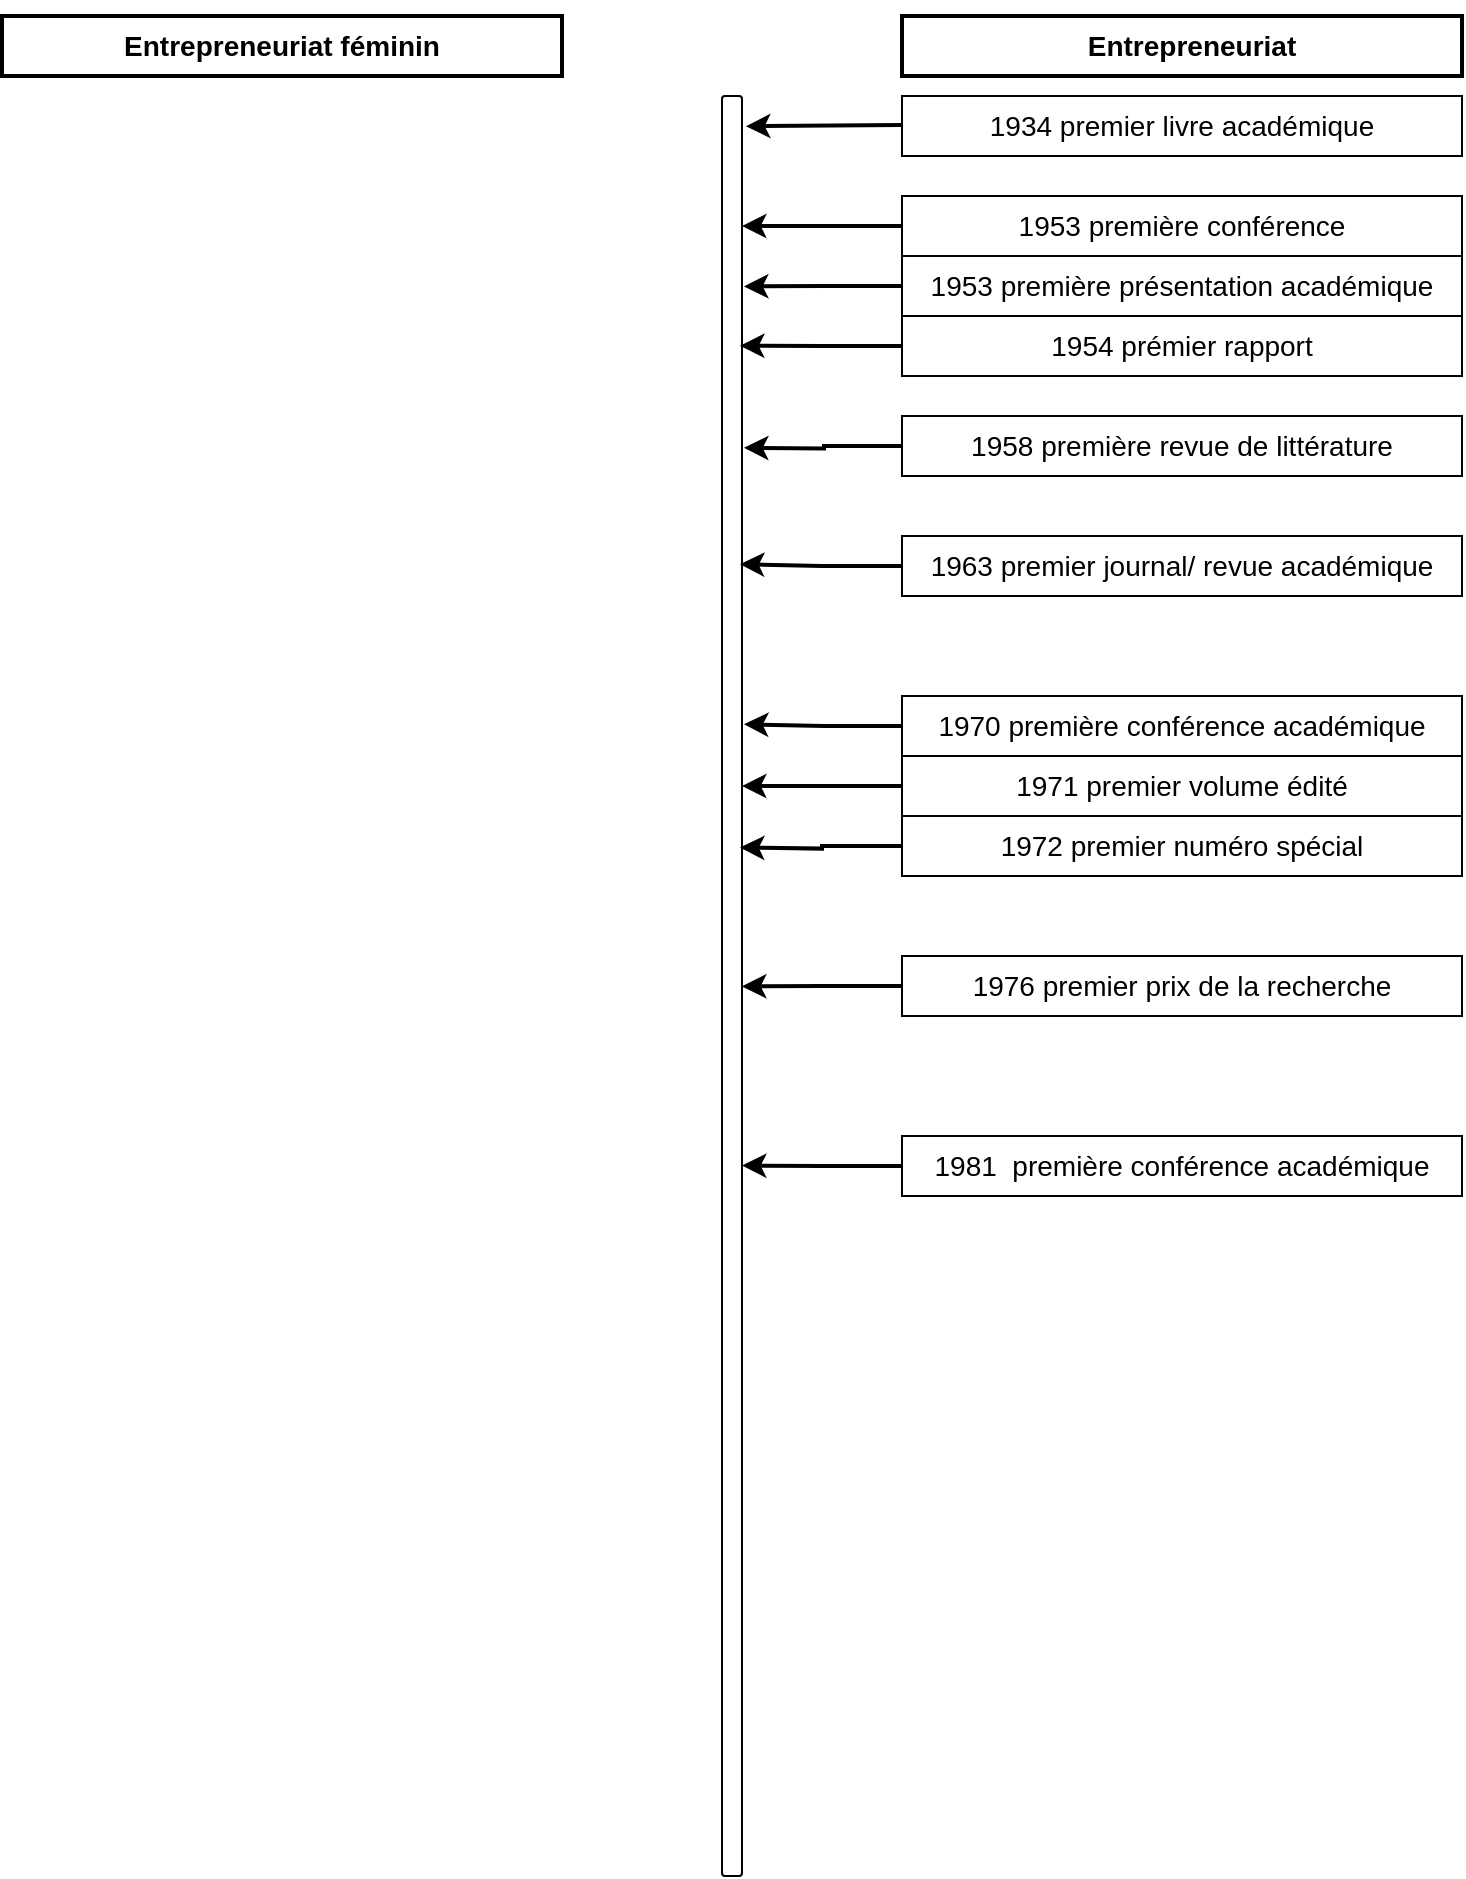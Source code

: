 <mxfile version="20.8.16" type="github">
  <diagram name="Page-1" id="kxPQBd4SaF__wtYdb1RR">
    <mxGraphModel dx="880" dy="484" grid="1" gridSize="10" guides="1" tooltips="1" connect="1" arrows="1" fold="1" page="1" pageScale="1" pageWidth="827" pageHeight="1169" math="0" shadow="0">
      <root>
        <mxCell id="0" />
        <mxCell id="1" parent="0" />
        <mxCell id="5SdZK2xEEZFwPjjDHowP-1" value="&lt;p align=&quot;center&quot; class=&quot;MsoNormal&quot; style=&quot;font-size: 14px;&quot;&gt;Entrepreneuriat&lt;/p&gt;" style="text;html=1;strokeColor=none;fillColor=none;align=center;verticalAlign=middle;whiteSpace=wrap;rounded=0;strokeWidth=1;fontSize=14;fontStyle=1" vertex="1" parent="1">
          <mxGeometry x="580" y="40" width="170" height="30" as="geometry" />
        </mxCell>
        <mxCell id="5SdZK2xEEZFwPjjDHowP-3" value="" style="rounded=0;whiteSpace=wrap;html=1;strokeWidth=2;fontSize=14;fillColor=none;" vertex="1" parent="1">
          <mxGeometry x="520" y="40" width="280" height="30" as="geometry" />
        </mxCell>
        <mxCell id="5SdZK2xEEZFwPjjDHowP-5" value="&lt;p align=&quot;center&quot; class=&quot;MsoNormal&quot; style=&quot;font-size: 14px;&quot;&gt;1934 premier livre académique&lt;/p&gt;" style="rounded=0;whiteSpace=wrap;html=1;strokeWidth=1;fontSize=14;fillColor=none;" vertex="1" parent="1">
          <mxGeometry x="520" y="80" width="280" height="30" as="geometry" />
        </mxCell>
        <mxCell id="5SdZK2xEEZFwPjjDHowP-27" style="edgeStyle=orthogonalEdgeStyle;rounded=0;orthogonalLoop=1;jettySize=auto;html=1;entryX=1;entryY=0.116;entryDx=0;entryDy=0;entryPerimeter=0;strokeWidth=2;fontSize=14;" edge="1" parent="1" source="5SdZK2xEEZFwPjjDHowP-6">
          <mxGeometry relative="1" as="geometry">
            <mxPoint x="439.98" y="144.96" as="targetPoint" />
          </mxGeometry>
        </mxCell>
        <mxCell id="5SdZK2xEEZFwPjjDHowP-6" value="&lt;p align=&quot;center&quot; class=&quot;MsoNormal&quot;&gt;1953 première conférence&lt;/p&gt;" style="rounded=0;whiteSpace=wrap;html=1;strokeWidth=1;fontSize=14;fillColor=none;" vertex="1" parent="1">
          <mxGeometry x="520" y="130" width="280" height="30" as="geometry" />
        </mxCell>
        <mxCell id="5SdZK2xEEZFwPjjDHowP-28" style="edgeStyle=orthogonalEdgeStyle;rounded=0;orthogonalLoop=1;jettySize=auto;html=1;entryX=1.1;entryY=0.17;entryDx=0;entryDy=0;entryPerimeter=0;strokeWidth=2;fontSize=14;" edge="1" parent="1" source="5SdZK2xEEZFwPjjDHowP-7">
          <mxGeometry relative="1" as="geometry">
            <mxPoint x="440.978" y="175.2" as="targetPoint" />
          </mxGeometry>
        </mxCell>
        <mxCell id="5SdZK2xEEZFwPjjDHowP-7" value="&lt;p align=&quot;center&quot; class=&quot;MsoNormal&quot;&gt;1953 première présentation académique&lt;/p&gt;" style="rounded=0;whiteSpace=wrap;html=1;strokeWidth=1;fontSize=14;fillColor=none;" vertex="1" parent="1">
          <mxGeometry x="520" y="160" width="280" height="30" as="geometry" />
        </mxCell>
        <mxCell id="5SdZK2xEEZFwPjjDHowP-29" style="edgeStyle=orthogonalEdgeStyle;rounded=0;orthogonalLoop=1;jettySize=auto;html=1;entryX=0.9;entryY=0.223;entryDx=0;entryDy=0;entryPerimeter=0;strokeWidth=2;fontSize=14;" edge="1" parent="1" source="5SdZK2xEEZFwPjjDHowP-8">
          <mxGeometry relative="1" as="geometry">
            <mxPoint x="438.982" y="204.88" as="targetPoint" />
          </mxGeometry>
        </mxCell>
        <mxCell id="5SdZK2xEEZFwPjjDHowP-8" value="&lt;p align=&quot;center&quot; class=&quot;MsoNormal&quot;&gt;1954 prémier rapport&lt;/p&gt;" style="rounded=0;whiteSpace=wrap;html=1;strokeWidth=1;fontSize=14;fillColor=none;" vertex="1" parent="1">
          <mxGeometry x="520" y="190" width="280" height="30" as="geometry" />
        </mxCell>
        <mxCell id="5SdZK2xEEZFwPjjDHowP-30" style="edgeStyle=orthogonalEdgeStyle;rounded=0;orthogonalLoop=1;jettySize=auto;html=1;entryX=1.1;entryY=0.314;entryDx=0;entryDy=0;entryPerimeter=0;strokeWidth=2;fontSize=14;" edge="1" parent="1" source="5SdZK2xEEZFwPjjDHowP-9">
          <mxGeometry relative="1" as="geometry">
            <mxPoint x="440.978" y="255.84" as="targetPoint" />
          </mxGeometry>
        </mxCell>
        <mxCell id="5SdZK2xEEZFwPjjDHowP-9" value="&lt;p align=&quot;center&quot; class=&quot;MsoNormal&quot;&gt;1958 première revue de littérature&lt;/p&gt;" style="rounded=0;whiteSpace=wrap;html=1;strokeWidth=1;fontSize=14;fillColor=none;" vertex="1" parent="1">
          <mxGeometry x="520" y="240" width="280" height="30" as="geometry" />
        </mxCell>
        <mxCell id="5SdZK2xEEZFwPjjDHowP-31" style="edgeStyle=orthogonalEdgeStyle;rounded=0;orthogonalLoop=1;jettySize=auto;html=1;entryX=0.9;entryY=0.418;entryDx=0;entryDy=0;entryPerimeter=0;strokeWidth=2;fontSize=14;" edge="1" parent="1" source="5SdZK2xEEZFwPjjDHowP-10">
          <mxGeometry relative="1" as="geometry">
            <mxPoint x="438.982" y="314.08" as="targetPoint" />
          </mxGeometry>
        </mxCell>
        <mxCell id="5SdZK2xEEZFwPjjDHowP-10" value="&lt;p align=&quot;center&quot; class=&quot;MsoNormal&quot;&gt;1963 premier journal/ revue académique&lt;/p&gt;" style="rounded=0;whiteSpace=wrap;html=1;strokeWidth=1;fontSize=14;fillColor=none;" vertex="1" parent="1">
          <mxGeometry x="520" y="300" width="280" height="30" as="geometry" />
        </mxCell>
        <mxCell id="5SdZK2xEEZFwPjjDHowP-32" style="edgeStyle=orthogonalEdgeStyle;rounded=0;orthogonalLoop=1;jettySize=auto;html=1;entryX=1.1;entryY=0.561;entryDx=0;entryDy=0;entryPerimeter=0;strokeWidth=2;fontSize=14;" edge="1" parent="1" source="5SdZK2xEEZFwPjjDHowP-11">
          <mxGeometry relative="1" as="geometry">
            <mxPoint x="440.978" y="394.16" as="targetPoint" />
          </mxGeometry>
        </mxCell>
        <mxCell id="5SdZK2xEEZFwPjjDHowP-11" value="&lt;p align=&quot;center&quot; class=&quot;MsoNormal&quot;&gt;1970 première conférence académique&lt;/p&gt;" style="rounded=0;whiteSpace=wrap;html=1;strokeWidth=1;fontSize=14;fillColor=none;" vertex="1" parent="1">
          <mxGeometry x="520" y="380" width="280" height="30" as="geometry" />
        </mxCell>
        <mxCell id="5SdZK2xEEZFwPjjDHowP-33" style="edgeStyle=orthogonalEdgeStyle;rounded=0;orthogonalLoop=1;jettySize=auto;html=1;entryX=1;entryY=0.616;entryDx=0;entryDy=0;entryPerimeter=0;strokeWidth=2;fontSize=14;" edge="1" parent="1" source="5SdZK2xEEZFwPjjDHowP-12">
          <mxGeometry relative="1" as="geometry">
            <mxPoint x="439.98" y="424.96" as="targetPoint" />
          </mxGeometry>
        </mxCell>
        <mxCell id="5SdZK2xEEZFwPjjDHowP-12" value="&lt;p align=&quot;center&quot; class=&quot;MsoNormal&quot;&gt;1971 premier volume édité&lt;/p&gt;" style="rounded=0;whiteSpace=wrap;html=1;strokeWidth=1;fontSize=14;fillColor=none;" vertex="1" parent="1">
          <mxGeometry x="520" y="410" width="280" height="30" as="geometry" />
        </mxCell>
        <mxCell id="5SdZK2xEEZFwPjjDHowP-34" style="edgeStyle=orthogonalEdgeStyle;rounded=0;orthogonalLoop=1;jettySize=auto;html=1;entryX=0.9;entryY=0.671;entryDx=0;entryDy=0;entryPerimeter=0;strokeWidth=2;fontSize=14;" edge="1" parent="1" source="5SdZK2xEEZFwPjjDHowP-13">
          <mxGeometry relative="1" as="geometry">
            <mxPoint x="438.982" y="455.76" as="targetPoint" />
          </mxGeometry>
        </mxCell>
        <mxCell id="5SdZK2xEEZFwPjjDHowP-13" value="&lt;p align=&quot;center&quot; class=&quot;MsoNormal&quot;&gt;1972 premier numéro spécial&lt;/p&gt;" style="rounded=0;whiteSpace=wrap;html=1;strokeWidth=1;fontSize=14;fillColor=none;" vertex="1" parent="1">
          <mxGeometry x="520" y="440" width="280" height="30" as="geometry" />
        </mxCell>
        <mxCell id="5SdZK2xEEZFwPjjDHowP-35" style="edgeStyle=orthogonalEdgeStyle;rounded=0;orthogonalLoop=1;jettySize=auto;html=1;entryX=1;entryY=0.795;entryDx=0;entryDy=0;entryPerimeter=0;strokeWidth=2;fontSize=14;" edge="1" parent="1" source="5SdZK2xEEZFwPjjDHowP-14">
          <mxGeometry relative="1" as="geometry">
            <mxPoint x="439.98" y="525.2" as="targetPoint" />
          </mxGeometry>
        </mxCell>
        <mxCell id="5SdZK2xEEZFwPjjDHowP-14" value="&lt;p align=&quot;center&quot; class=&quot;MsoNormal&quot;&gt;1976 premier prix de la recherche&lt;/p&gt;" style="rounded=0;whiteSpace=wrap;html=1;strokeWidth=1;fontSize=14;fillColor=none;" vertex="1" parent="1">
          <mxGeometry x="520" y="510" width="280" height="30" as="geometry" />
        </mxCell>
        <mxCell id="5SdZK2xEEZFwPjjDHowP-36" style="edgeStyle=orthogonalEdgeStyle;rounded=0;orthogonalLoop=1;jettySize=auto;html=1;entryX=1;entryY=0.955;entryDx=0;entryDy=0;entryPerimeter=0;strokeWidth=2;fontSize=14;" edge="1" parent="1" source="5SdZK2xEEZFwPjjDHowP-15">
          <mxGeometry relative="1" as="geometry">
            <mxPoint x="439.98" y="614.8" as="targetPoint" />
          </mxGeometry>
        </mxCell>
        <mxCell id="5SdZK2xEEZFwPjjDHowP-15" value="&lt;p align=&quot;center&quot; class=&quot;MsoNormal&quot;&gt;1981&amp;nbsp; première conférence académique&lt;/p&gt;" style="rounded=0;whiteSpace=wrap;html=1;strokeWidth=1;fontSize=14;fillColor=none;" vertex="1" parent="1">
          <mxGeometry x="520" y="600" width="280" height="30" as="geometry" />
        </mxCell>
        <mxCell id="5SdZK2xEEZFwPjjDHowP-16" value="Entrepreneuriat féminin" style="rounded=0;whiteSpace=wrap;html=1;strokeWidth=2;fontSize=14;fillColor=none;fontStyle=1" vertex="1" parent="1">
          <mxGeometry x="70" y="40" width="280" height="30" as="geometry" />
        </mxCell>
        <mxCell id="5SdZK2xEEZFwPjjDHowP-19" value="" style="endArrow=classic;html=1;rounded=0;fontSize=14;entryX=1.2;entryY=0.027;entryDx=0;entryDy=0;entryPerimeter=0;strokeWidth=2;" edge="1" parent="1">
          <mxGeometry width="50" height="50" relative="1" as="geometry">
            <mxPoint x="520" y="94.5" as="sourcePoint" />
            <mxPoint x="441.976" y="95.12" as="targetPoint" />
          </mxGeometry>
        </mxCell>
        <mxCell id="5SdZK2xEEZFwPjjDHowP-37" value="" style="rounded=1;whiteSpace=wrap;html=1;strokeWidth=1;fontSize=14;fillColor=none;" vertex="1" parent="1">
          <mxGeometry x="430" y="80" width="10" height="890" as="geometry" />
        </mxCell>
      </root>
    </mxGraphModel>
  </diagram>
</mxfile>
